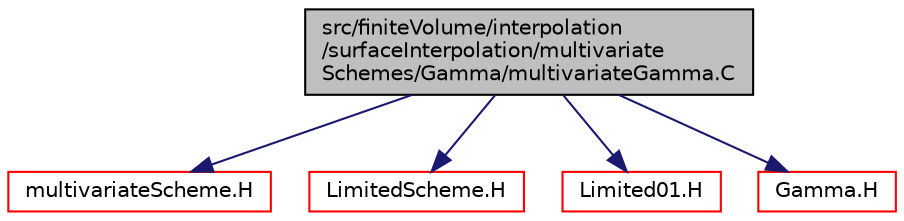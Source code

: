 digraph "src/finiteVolume/interpolation/surfaceInterpolation/multivariateSchemes/Gamma/multivariateGamma.C"
{
  bgcolor="transparent";
  edge [fontname="Helvetica",fontsize="10",labelfontname="Helvetica",labelfontsize="10"];
  node [fontname="Helvetica",fontsize="10",shape=record];
  Node0 [label="src/finiteVolume/interpolation\l/surfaceInterpolation/multivariate\lSchemes/Gamma/multivariateGamma.C",height=0.2,width=0.4,color="black", fillcolor="grey75", style="filled", fontcolor="black"];
  Node0 -> Node1 [color="midnightblue",fontsize="10",style="solid",fontname="Helvetica"];
  Node1 [label="multivariateScheme.H",height=0.2,width=0.4,color="red",URL="$a04256.html"];
  Node0 -> Node320 [color="midnightblue",fontsize="10",style="solid",fontname="Helvetica"];
  Node320 [label="LimitedScheme.H",height=0.2,width=0.4,color="red",URL="$a04127.html"];
  Node0 -> Node325 [color="midnightblue",fontsize="10",style="solid",fontname="Helvetica"];
  Node325 [label="Limited01.H",height=0.2,width=0.4,color="red",URL="$a04106.html"];
  Node0 -> Node327 [color="midnightblue",fontsize="10",style="solid",fontname="Helvetica"];
  Node327 [label="Gamma.H",height=0.2,width=0.4,color="red",URL="$a04100.html"];
}
